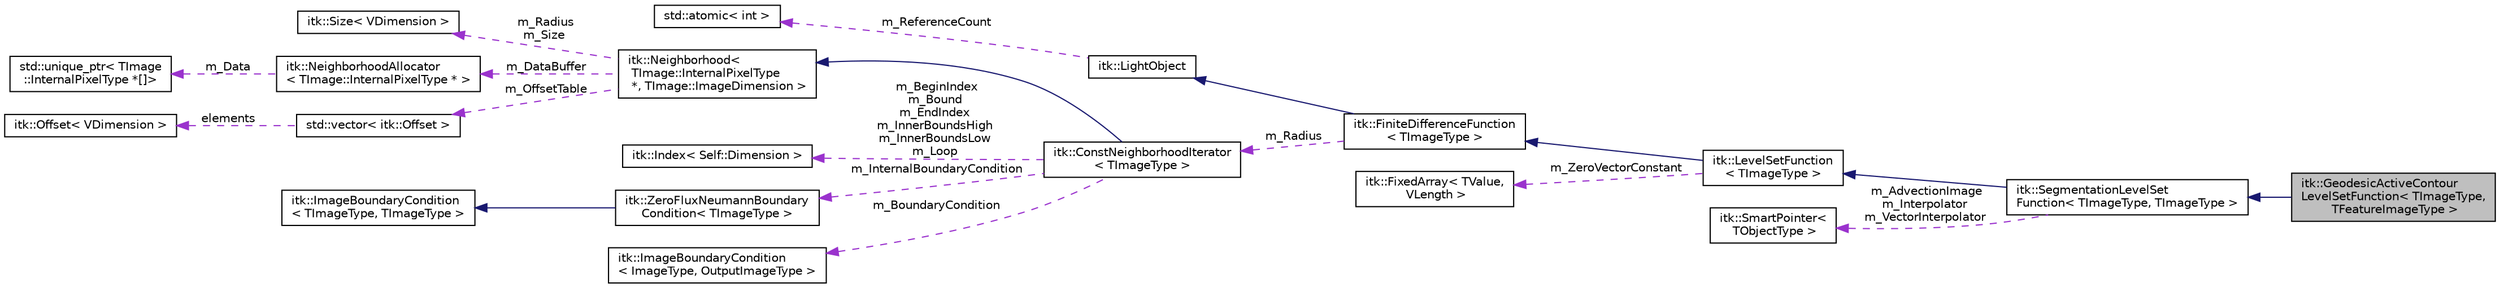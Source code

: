 digraph "itk::GeodesicActiveContourLevelSetFunction&lt; TImageType, TFeatureImageType &gt;"
{
 // LATEX_PDF_SIZE
  edge [fontname="Helvetica",fontsize="10",labelfontname="Helvetica",labelfontsize="10"];
  node [fontname="Helvetica",fontsize="10",shape=record];
  rankdir="LR";
  Node1 [label="itk::GeodesicActiveContour\lLevelSetFunction\< TImageType,\l TFeatureImageType \>",height=0.2,width=0.4,color="black", fillcolor="grey75", style="filled", fontcolor="black",tooltip="This function is used in GeodesicActiveContourLevelSetImageFilter to segment structures in an image b..."];
  Node2 -> Node1 [dir="back",color="midnightblue",fontsize="10",style="solid",fontname="Helvetica"];
  Node2 [label="itk::SegmentationLevelSet\lFunction\< TImageType, TImageType \>",height=0.2,width=0.4,color="black", fillcolor="white", style="filled",URL="$classitk_1_1SegmentationLevelSetFunction.html",tooltip=" "];
  Node3 -> Node2 [dir="back",color="midnightblue",fontsize="10",style="solid",fontname="Helvetica"];
  Node3 [label="itk::LevelSetFunction\l\< TImageType \>",height=0.2,width=0.4,color="black", fillcolor="white", style="filled",URL="$classitk_1_1LevelSetFunction.html",tooltip="The LevelSetFunction class is a generic function object which can be used to create a level set metho..."];
  Node4 -> Node3 [dir="back",color="midnightblue",fontsize="10",style="solid",fontname="Helvetica"];
  Node4 [label="itk::FiniteDifferenceFunction\l\< TImageType \>",height=0.2,width=0.4,color="black", fillcolor="white", style="filled",URL="$classitk_1_1FiniteDifferenceFunction.html",tooltip=" "];
  Node5 -> Node4 [dir="back",color="midnightblue",fontsize="10",style="solid",fontname="Helvetica"];
  Node5 [label="itk::LightObject",height=0.2,width=0.4,color="black", fillcolor="white", style="filled",URL="$classitk_1_1LightObject.html",tooltip="Light weight base class for most itk classes."];
  Node6 -> Node5 [dir="back",color="darkorchid3",fontsize="10",style="dashed",label=" m_ReferenceCount" ,fontname="Helvetica"];
  Node6 [label="std::atomic\< int \>",height=0.2,width=0.4,color="black", fillcolor="white", style="filled",tooltip=" "];
  Node7 -> Node4 [dir="back",color="darkorchid3",fontsize="10",style="dashed",label=" m_Radius" ,fontname="Helvetica"];
  Node7 [label="itk::ConstNeighborhoodIterator\l\< TImageType \>",height=0.2,width=0.4,color="black", fillcolor="white", style="filled",URL="$classitk_1_1ConstNeighborhoodIterator.html",tooltip=" "];
  Node8 -> Node7 [dir="back",color="midnightblue",fontsize="10",style="solid",fontname="Helvetica"];
  Node8 [label="itk::Neighborhood\<\l TImage::InternalPixelType\l *, TImage::ImageDimension \>",height=0.2,width=0.4,color="black", fillcolor="white", style="filled",URL="$classitk_1_1Neighborhood.html",tooltip=" "];
  Node9 -> Node8 [dir="back",color="darkorchid3",fontsize="10",style="dashed",label=" m_Radius\nm_Size" ,fontname="Helvetica"];
  Node9 [label="itk::Size\< VDimension \>",height=0.2,width=0.4,color="black", fillcolor="white", style="filled",URL="$structitk_1_1Size.html",tooltip=" "];
  Node10 -> Node8 [dir="back",color="darkorchid3",fontsize="10",style="dashed",label=" m_DataBuffer" ,fontname="Helvetica"];
  Node10 [label="itk::NeighborhoodAllocator\l\< TImage::InternalPixelType * \>",height=0.2,width=0.4,color="black", fillcolor="white", style="filled",URL="$classitk_1_1NeighborhoodAllocator.html",tooltip=" "];
  Node11 -> Node10 [dir="back",color="darkorchid3",fontsize="10",style="dashed",label=" m_Data" ,fontname="Helvetica"];
  Node11 [label="std::unique_ptr\< TImage\l::InternalPixelType *[]\>",height=0.2,width=0.4,color="black", fillcolor="white", style="filled",tooltip=" "];
  Node12 -> Node8 [dir="back",color="darkorchid3",fontsize="10",style="dashed",label=" m_OffsetTable" ,fontname="Helvetica"];
  Node12 [label="std::vector\< itk::Offset \>",height=0.2,width=0.4,color="black", fillcolor="white", style="filled",tooltip=" "];
  Node13 -> Node12 [dir="back",color="darkorchid3",fontsize="10",style="dashed",label=" elements" ,fontname="Helvetica"];
  Node13 [label="itk::Offset\< VDimension \>",height=0.2,width=0.4,color="black", fillcolor="white", style="filled",URL="$structitk_1_1Offset.html",tooltip="Represent a n-dimensional offset between two n-dimensional indexes of n-dimensional image."];
  Node14 -> Node7 [dir="back",color="darkorchid3",fontsize="10",style="dashed",label=" m_BeginIndex\nm_Bound\nm_EndIndex\nm_InnerBoundsHigh\nm_InnerBoundsLow\nm_Loop" ,fontname="Helvetica"];
  Node14 [label="itk::Index\< Self::Dimension \>",height=0.2,width=0.4,color="black", fillcolor="white", style="filled",URL="$structitk_1_1Index.html",tooltip=" "];
  Node15 -> Node7 [dir="back",color="darkorchid3",fontsize="10",style="dashed",label=" m_InternalBoundaryCondition" ,fontname="Helvetica"];
  Node15 [label="itk::ZeroFluxNeumannBoundary\lCondition\< TImageType \>",height=0.2,width=0.4,color="black", fillcolor="white", style="filled",URL="$classitk_1_1ZeroFluxNeumannBoundaryCondition.html",tooltip=" "];
  Node16 -> Node15 [dir="back",color="midnightblue",fontsize="10",style="solid",fontname="Helvetica"];
  Node16 [label="itk::ImageBoundaryCondition\l\< TImageType, TImageType \>",height=0.2,width=0.4,color="black", fillcolor="white", style="filled",URL="$classitk_1_1ImageBoundaryCondition.html",tooltip=" "];
  Node17 -> Node7 [dir="back",color="darkorchid3",fontsize="10",style="dashed",label=" m_BoundaryCondition" ,fontname="Helvetica"];
  Node17 [label="itk::ImageBoundaryCondition\l\< ImageType, OutputImageType \>",height=0.2,width=0.4,color="black", fillcolor="white", style="filled",URL="$classitk_1_1ImageBoundaryCondition.html",tooltip=" "];
  Node18 -> Node3 [dir="back",color="darkorchid3",fontsize="10",style="dashed",label=" m_ZeroVectorConstant" ,fontname="Helvetica"];
  Node18 [label="itk::FixedArray\< TValue,\l VLength \>",height=0.2,width=0.4,color="black", fillcolor="white", style="filled",URL="$classitk_1_1FixedArray.html",tooltip="Simulate a standard C array with copy semantics."];
  Node19 -> Node2 [dir="back",color="darkorchid3",fontsize="10",style="dashed",label=" m_AdvectionImage\nm_Interpolator\nm_VectorInterpolator" ,fontname="Helvetica"];
  Node19 [label="itk::SmartPointer\<\l TObjectType \>",height=0.2,width=0.4,color="black", fillcolor="white", style="filled",URL="$classitk_1_1SmartPointer.html",tooltip="Implements transparent reference counting."];
}
